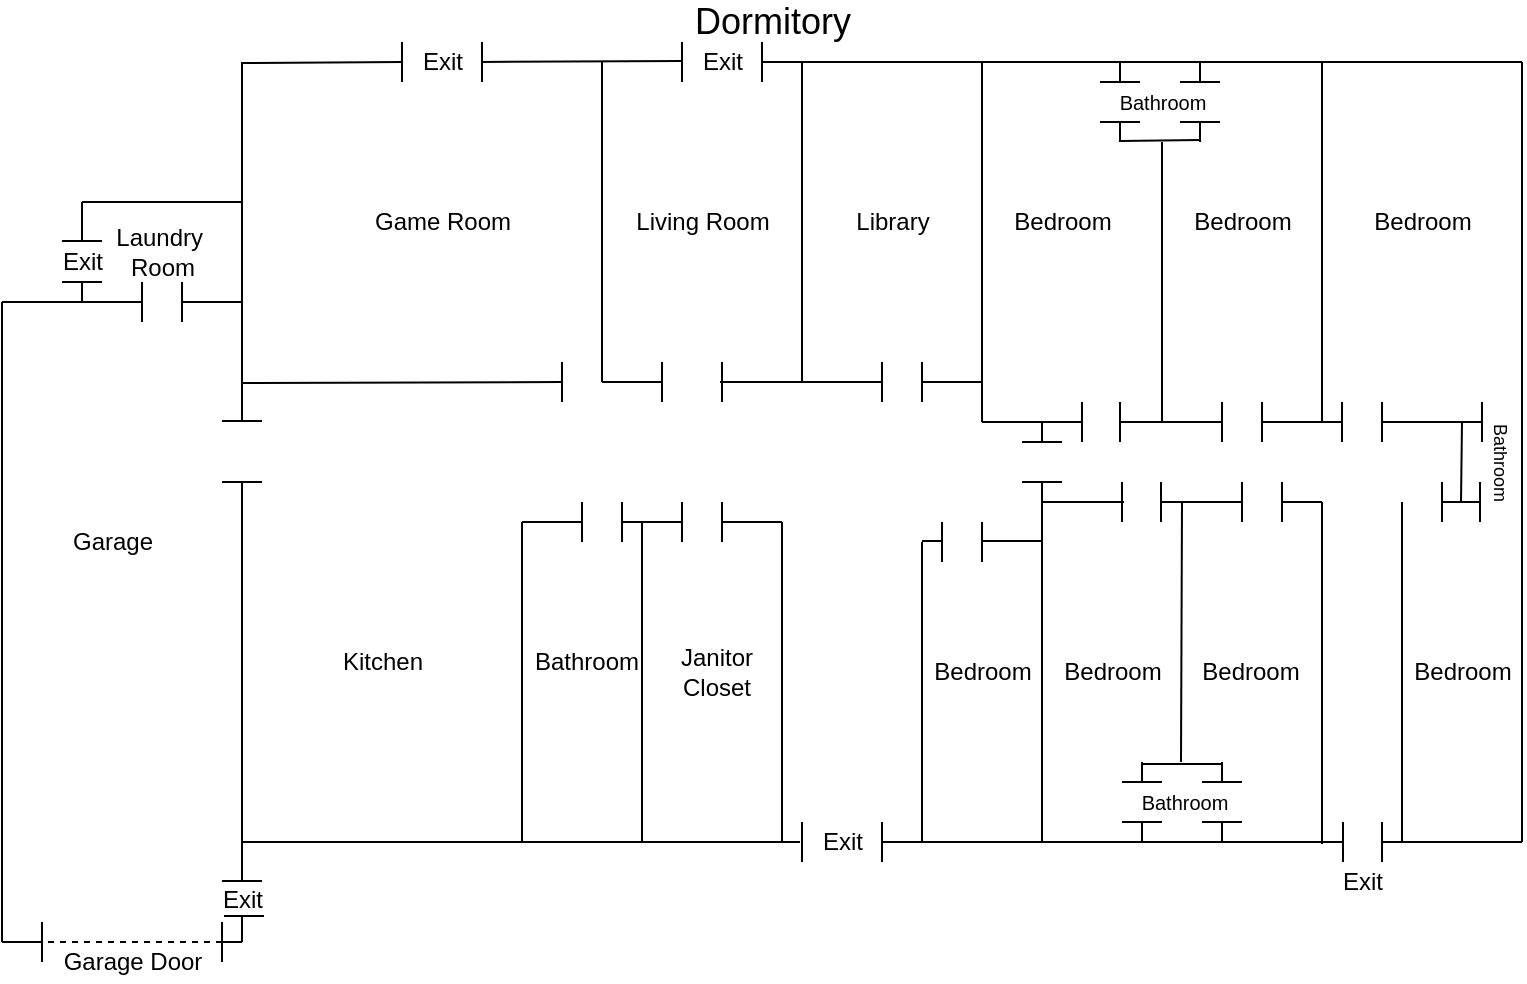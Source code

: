 <mxfile version="13.7.7" type="device"><diagram id="56RaiD-7mekOTDx0zwvP" name="Page-1"><mxGraphModel dx="774" dy="486" grid="1" gridSize="10" guides="1" tooltips="1" connect="1" arrows="1" fold="1" page="1" pageScale="1" pageWidth="850" pageHeight="1100" math="0" shadow="0"><root><mxCell id="0"/><mxCell id="1" parent="0"/><mxCell id="UOR5gX8WoMu6iLSjcMPw-1" value="" style="endArrow=none;html=1;" edge="1" parent="1"><mxGeometry width="50" height="50" relative="1" as="geometry"><mxPoint x="420" y="40" as="sourcePoint"/><mxPoint x="800" y="40" as="targetPoint"/></mxGeometry></mxCell><mxCell id="UOR5gX8WoMu6iLSjcMPw-6" value="" style="endArrow=none;html=1;" edge="1" parent="1"><mxGeometry width="50" height="50" relative="1" as="geometry"><mxPoint x="40" y="480" as="sourcePoint"/><mxPoint x="60" y="480" as="targetPoint"/></mxGeometry></mxCell><mxCell id="UOR5gX8WoMu6iLSjcMPw-12" value="" style="endArrow=none;html=1;" edge="1" parent="1"><mxGeometry width="50" height="50" relative="1" as="geometry"><mxPoint x="40" y="160" as="sourcePoint"/><mxPoint x="40" y="480" as="targetPoint"/></mxGeometry></mxCell><mxCell id="UOR5gX8WoMu6iLSjcMPw-28" value="Exit" style="text;html=1;align=center;verticalAlign=middle;resizable=0;points=[];autosize=1;" vertex="1" parent="1"><mxGeometry x="700" y="440" width="40" height="20" as="geometry"/></mxCell><mxCell id="UOR5gX8WoMu6iLSjcMPw-30" value="&lt;font style=&quot;font-size: 18px&quot;&gt;Dormitory&lt;/font&gt;" style="text;html=1;align=center;verticalAlign=middle;resizable=0;points=[];autosize=1;" vertex="1" parent="1"><mxGeometry x="380" y="10" width="90" height="20" as="geometry"/></mxCell><mxCell id="UOR5gX8WoMu6iLSjcMPw-54" value="" style="endArrow=none;html=1;" edge="1" parent="1"><mxGeometry width="50" height="50" relative="1" as="geometry"><mxPoint x="60" y="490" as="sourcePoint"/><mxPoint x="60" y="470" as="targetPoint"/></mxGeometry></mxCell><mxCell id="UOR5gX8WoMu6iLSjcMPw-56" value="" style="endArrow=none;html=1;" edge="1" parent="1"><mxGeometry width="50" height="50" relative="1" as="geometry"><mxPoint x="150" y="490" as="sourcePoint"/><mxPoint x="150" y="470" as="targetPoint"/></mxGeometry></mxCell><mxCell id="UOR5gX8WoMu6iLSjcMPw-62" value="" style="endArrow=none;html=1;" edge="1" parent="1"><mxGeometry width="50" height="50" relative="1" as="geometry"><mxPoint x="800" y="430" as="sourcePoint"/><mxPoint x="800" y="40" as="targetPoint"/></mxGeometry></mxCell><mxCell id="UOR5gX8WoMu6iLSjcMPw-87" value="" style="endArrow=none;html=1;" edge="1" parent="1"><mxGeometry width="50" height="50" relative="1" as="geometry"><mxPoint x="620" y="220" as="sourcePoint"/><mxPoint x="620" y="80" as="targetPoint"/></mxGeometry></mxCell><mxCell id="UOR5gX8WoMu6iLSjcMPw-88" value="" style="endArrow=none;html=1;" edge="1" parent="1"><mxGeometry width="50" height="50" relative="1" as="geometry"><mxPoint x="779" y="260" as="sourcePoint"/><mxPoint x="760" y="260" as="targetPoint"/></mxGeometry></mxCell><mxCell id="UOR5gX8WoMu6iLSjcMPw-90" value="" style="endArrow=none;html=1;" edge="1" parent="1"><mxGeometry width="50" height="50" relative="1" as="geometry"><mxPoint x="730" y="430" as="sourcePoint"/><mxPoint x="800" y="430" as="targetPoint"/></mxGeometry></mxCell><mxCell id="UOR5gX8WoMu6iLSjcMPw-91" value="" style="endArrow=none;html=1;" edge="1" parent="1"><mxGeometry width="50" height="50" relative="1" as="geometry"><mxPoint x="730" y="440" as="sourcePoint"/><mxPoint x="730" y="420" as="targetPoint"/></mxGeometry></mxCell><mxCell id="UOR5gX8WoMu6iLSjcMPw-92" value="" style="endArrow=none;html=1;" edge="1" parent="1"><mxGeometry width="50" height="50" relative="1" as="geometry"><mxPoint x="710.5" y="440" as="sourcePoint"/><mxPoint x="710.5" y="420" as="targetPoint"/></mxGeometry></mxCell><mxCell id="UOR5gX8WoMu6iLSjcMPw-93" value="" style="endArrow=none;html=1;" edge="1" parent="1"><mxGeometry width="50" height="50" relative="1" as="geometry"><mxPoint x="730" y="220" as="sourcePoint"/><mxPoint x="780" y="220" as="targetPoint"/></mxGeometry></mxCell><mxCell id="UOR5gX8WoMu6iLSjcMPw-105" value="Bedroom" style="text;html=1;align=center;verticalAlign=middle;resizable=0;points=[];autosize=1;" vertex="1" parent="1"><mxGeometry x="720" y="110" width="60" height="20" as="geometry"/></mxCell><mxCell id="UOR5gX8WoMu6iLSjcMPw-119" value="" style="endArrow=none;html=1;" edge="1" parent="1"><mxGeometry width="50" height="50" relative="1" as="geometry"><mxPoint x="110" y="170" as="sourcePoint"/><mxPoint x="110" y="150" as="targetPoint"/></mxGeometry></mxCell><mxCell id="UOR5gX8WoMu6iLSjcMPw-120" value="" style="endArrow=none;html=1;" edge="1" parent="1"><mxGeometry width="50" height="50" relative="1" as="geometry"><mxPoint x="80" y="130" as="sourcePoint"/><mxPoint x="80" y="110" as="targetPoint"/></mxGeometry></mxCell><mxCell id="UOR5gX8WoMu6iLSjcMPw-121" value="" style="endArrow=none;html=1;" edge="1" parent="1"><mxGeometry width="50" height="50" relative="1" as="geometry"><mxPoint x="160" y="160" as="sourcePoint"/><mxPoint x="130" y="160" as="targetPoint"/></mxGeometry></mxCell><mxCell id="UOR5gX8WoMu6iLSjcMPw-122" value="" style="endArrow=none;html=1;" edge="1" parent="1"><mxGeometry width="50" height="50" relative="1" as="geometry"><mxPoint x="110" y="160" as="sourcePoint"/><mxPoint x="40" y="160" as="targetPoint"/></mxGeometry></mxCell><mxCell id="UOR5gX8WoMu6iLSjcMPw-123" value="" style="endArrow=none;html=1;" edge="1" parent="1"><mxGeometry width="50" height="50" relative="1" as="geometry"><mxPoint x="160" y="220" as="sourcePoint"/><mxPoint x="160" y="40" as="targetPoint"/></mxGeometry></mxCell><mxCell id="UOR5gX8WoMu6iLSjcMPw-150" value="" style="endArrow=none;html=1;" edge="1" parent="1"><mxGeometry width="50" height="50" relative="1" as="geometry"><mxPoint x="740" y="430" as="sourcePoint"/><mxPoint x="740" y="260" as="targetPoint"/></mxGeometry></mxCell><mxCell id="UOR5gX8WoMu6iLSjcMPw-151" value="" style="endArrow=none;html=1;" edge="1" parent="1"><mxGeometry width="50" height="50" relative="1" as="geometry"><mxPoint x="700" y="431" as="sourcePoint"/><mxPoint x="700" y="260" as="targetPoint"/></mxGeometry></mxCell><mxCell id="UOR5gX8WoMu6iLSjcMPw-152" value="" style="endArrow=none;html=1;" edge="1" parent="1"><mxGeometry width="50" height="50" relative="1" as="geometry"><mxPoint x="480" y="430" as="sourcePoint"/><mxPoint x="710" y="430" as="targetPoint"/></mxGeometry></mxCell><mxCell id="UOR5gX8WoMu6iLSjcMPw-155" value="" style="endArrow=none;html=1;" edge="1" parent="1"><mxGeometry width="50" height="50" relative="1" as="geometry"><mxPoint x="779" y="270" as="sourcePoint"/><mxPoint x="779" y="250" as="targetPoint"/></mxGeometry></mxCell><mxCell id="UOR5gX8WoMu6iLSjcMPw-156" value="" style="endArrow=none;html=1;" edge="1" parent="1"><mxGeometry width="50" height="50" relative="1" as="geometry"><mxPoint x="780" y="230" as="sourcePoint"/><mxPoint x="780" y="210" as="targetPoint"/></mxGeometry></mxCell><mxCell id="UOR5gX8WoMu6iLSjcMPw-158" value="" style="endArrow=none;html=1;" edge="1" parent="1"><mxGeometry width="50" height="50" relative="1" as="geometry"><mxPoint x="730" y="230" as="sourcePoint"/><mxPoint x="730" y="210" as="targetPoint"/></mxGeometry></mxCell><mxCell id="UOR5gX8WoMu6iLSjcMPw-159" value="" style="endArrow=none;html=1;" edge="1" parent="1"><mxGeometry width="50" height="50" relative="1" as="geometry"><mxPoint x="670" y="230" as="sourcePoint"/><mxPoint x="670" y="210" as="targetPoint"/></mxGeometry></mxCell><mxCell id="UOR5gX8WoMu6iLSjcMPw-160" value="" style="endArrow=none;html=1;" edge="1" parent="1"><mxGeometry width="50" height="50" relative="1" as="geometry"><mxPoint x="710" y="220" as="sourcePoint"/><mxPoint x="670" y="220" as="targetPoint"/></mxGeometry></mxCell><mxCell id="UOR5gX8WoMu6iLSjcMPw-161" value="" style="endArrow=none;html=1;" edge="1" parent="1"><mxGeometry width="50" height="50" relative="1" as="geometry"><mxPoint x="700" y="220" as="sourcePoint"/><mxPoint x="700" y="40" as="targetPoint"/></mxGeometry></mxCell><mxCell id="UOR5gX8WoMu6iLSjcMPw-163" value="" style="endArrow=none;html=1;" edge="1" parent="1"><mxGeometry width="50" height="50" relative="1" as="geometry"><mxPoint x="650" y="230" as="sourcePoint"/><mxPoint x="650" y="210" as="targetPoint"/></mxGeometry></mxCell><mxCell id="UOR5gX8WoMu6iLSjcMPw-164" value="" style="endArrow=none;html=1;" edge="1" parent="1"><mxGeometry width="50" height="50" relative="1" as="geometry"><mxPoint x="599" y="230" as="sourcePoint"/><mxPoint x="599" y="210" as="targetPoint"/></mxGeometry></mxCell><mxCell id="UOR5gX8WoMu6iLSjcMPw-166" value="" style="endArrow=none;html=1;" edge="1" parent="1"><mxGeometry width="50" height="50" relative="1" as="geometry"><mxPoint x="680" y="260" as="sourcePoint"/><mxPoint x="700" y="260" as="targetPoint"/></mxGeometry></mxCell><mxCell id="UOR5gX8WoMu6iLSjcMPw-168" value="" style="endArrow=none;html=1;" edge="1" parent="1"><mxGeometry width="50" height="50" relative="1" as="geometry"><mxPoint x="599" y="79.5" as="sourcePoint"/><mxPoint x="639" y="79" as="targetPoint"/></mxGeometry></mxCell><mxCell id="UOR5gX8WoMu6iLSjcMPw-169" value="" style="endArrow=none;html=1;" edge="1" parent="1"><mxGeometry width="50" height="50" relative="1" as="geometry"><mxPoint x="649" y="70" as="sourcePoint"/><mxPoint x="629" y="70" as="targetPoint"/></mxGeometry></mxCell><mxCell id="UOR5gX8WoMu6iLSjcMPw-170" value="" style="endArrow=none;html=1;" edge="1" parent="1"><mxGeometry width="50" height="50" relative="1" as="geometry"><mxPoint x="639" y="80" as="sourcePoint"/><mxPoint x="639" y="70" as="targetPoint"/></mxGeometry></mxCell><mxCell id="UOR5gX8WoMu6iLSjcMPw-171" value="" style="endArrow=none;html=1;" edge="1" parent="1"><mxGeometry width="50" height="50" relative="1" as="geometry"><mxPoint x="639" y="50" as="sourcePoint"/><mxPoint x="639" y="40" as="targetPoint"/></mxGeometry></mxCell><mxCell id="UOR5gX8WoMu6iLSjcMPw-172" value="" style="endArrow=none;html=1;" edge="1" parent="1"><mxGeometry width="50" height="50" relative="1" as="geometry"><mxPoint x="649" y="50" as="sourcePoint"/><mxPoint x="629" y="50" as="targetPoint"/></mxGeometry></mxCell><mxCell id="UOR5gX8WoMu6iLSjcMPw-173" value="" style="endArrow=none;html=1;" edge="1" parent="1"><mxGeometry width="50" height="50" relative="1" as="geometry"><mxPoint x="609" y="70" as="sourcePoint"/><mxPoint x="589" y="70" as="targetPoint"/></mxGeometry></mxCell><mxCell id="UOR5gX8WoMu6iLSjcMPw-174" value="" style="endArrow=none;html=1;" edge="1" parent="1"><mxGeometry width="50" height="50" relative="1" as="geometry"><mxPoint x="609" y="50" as="sourcePoint"/><mxPoint x="589" y="50" as="targetPoint"/></mxGeometry></mxCell><mxCell id="UOR5gX8WoMu6iLSjcMPw-175" value="" style="endArrow=none;html=1;" edge="1" parent="1"><mxGeometry width="50" height="50" relative="1" as="geometry"><mxPoint x="599" y="50" as="sourcePoint"/><mxPoint x="599" y="40" as="targetPoint"/></mxGeometry></mxCell><mxCell id="UOR5gX8WoMu6iLSjcMPw-176" value="" style="endArrow=none;html=1;" edge="1" parent="1"><mxGeometry width="50" height="50" relative="1" as="geometry"><mxPoint x="599" y="80" as="sourcePoint"/><mxPoint x="599" y="70" as="targetPoint"/></mxGeometry></mxCell><mxCell id="UOR5gX8WoMu6iLSjcMPw-177" value="Bedroom" style="text;html=1;align=center;verticalAlign=middle;resizable=0;points=[];autosize=1;" vertex="1" parent="1"><mxGeometry x="630" y="110" width="60" height="20" as="geometry"/></mxCell><mxCell id="UOR5gX8WoMu6iLSjcMPw-178" value="" style="endArrow=none;html=1;" edge="1" parent="1"><mxGeometry width="50" height="50" relative="1" as="geometry"><mxPoint x="530" y="220" as="sourcePoint"/><mxPoint x="530" y="40" as="targetPoint"/></mxGeometry></mxCell><mxCell id="UOR5gX8WoMu6iLSjcMPw-179" value="" style="endArrow=none;html=1;" edge="1" parent="1"><mxGeometry width="50" height="50" relative="1" as="geometry"><mxPoint x="560" y="430" as="sourcePoint"/><mxPoint x="560" y="250" as="targetPoint"/></mxGeometry></mxCell><mxCell id="UOR5gX8WoMu6iLSjcMPw-190" value="" style="group" vertex="1" connectable="0" parent="1"><mxGeometry x="600" y="390" width="60" height="40" as="geometry"/></mxCell><mxCell id="UOR5gX8WoMu6iLSjcMPw-189" value="" style="group;rotation=-180;" vertex="1" connectable="0" parent="UOR5gX8WoMu6iLSjcMPw-190"><mxGeometry width="60" height="40" as="geometry"/></mxCell><mxCell id="UOR5gX8WoMu6iLSjcMPw-180" value="" style="endArrow=none;html=1;" edge="1" parent="UOR5gX8WoMu6iLSjcMPw-189"><mxGeometry width="50" height="50" relative="1" as="geometry"><mxPoint x="50" y="1" as="sourcePoint"/><mxPoint x="10" y="1" as="targetPoint"/></mxGeometry></mxCell><mxCell id="UOR5gX8WoMu6iLSjcMPw-181" value="" style="endArrow=none;html=1;" edge="1" parent="UOR5gX8WoMu6iLSjcMPw-189"><mxGeometry width="50" height="50" relative="1" as="geometry"><mxPoint y="10" as="sourcePoint"/><mxPoint x="20" y="10" as="targetPoint"/></mxGeometry></mxCell><mxCell id="UOR5gX8WoMu6iLSjcMPw-182" value="" style="endArrow=none;html=1;" edge="1" parent="UOR5gX8WoMu6iLSjcMPw-189"><mxGeometry width="50" height="50" relative="1" as="geometry"><mxPoint x="10" as="sourcePoint"/><mxPoint x="10" y="10" as="targetPoint"/></mxGeometry></mxCell><mxCell id="UOR5gX8WoMu6iLSjcMPw-183" value="" style="endArrow=none;html=1;" edge="1" parent="UOR5gX8WoMu6iLSjcMPw-189"><mxGeometry width="50" height="50" relative="1" as="geometry"><mxPoint x="10" y="30" as="sourcePoint"/><mxPoint x="10" y="40" as="targetPoint"/></mxGeometry></mxCell><mxCell id="UOR5gX8WoMu6iLSjcMPw-184" value="" style="endArrow=none;html=1;" edge="1" parent="UOR5gX8WoMu6iLSjcMPw-189"><mxGeometry width="50" height="50" relative="1" as="geometry"><mxPoint y="30" as="sourcePoint"/><mxPoint x="20" y="30" as="targetPoint"/></mxGeometry></mxCell><mxCell id="UOR5gX8WoMu6iLSjcMPw-185" value="" style="endArrow=none;html=1;" edge="1" parent="UOR5gX8WoMu6iLSjcMPw-189"><mxGeometry width="50" height="50" relative="1" as="geometry"><mxPoint x="40" y="10" as="sourcePoint"/><mxPoint x="60" y="10" as="targetPoint"/></mxGeometry></mxCell><mxCell id="UOR5gX8WoMu6iLSjcMPw-186" value="" style="endArrow=none;html=1;" edge="1" parent="UOR5gX8WoMu6iLSjcMPw-189"><mxGeometry width="50" height="50" relative="1" as="geometry"><mxPoint x="40" y="30" as="sourcePoint"/><mxPoint x="60" y="30" as="targetPoint"/></mxGeometry></mxCell><mxCell id="UOR5gX8WoMu6iLSjcMPw-187" value="" style="endArrow=none;html=1;" edge="1" parent="UOR5gX8WoMu6iLSjcMPw-189"><mxGeometry width="50" height="50" relative="1" as="geometry"><mxPoint x="50" y="30" as="sourcePoint"/><mxPoint x="50" y="40" as="targetPoint"/></mxGeometry></mxCell><mxCell id="UOR5gX8WoMu6iLSjcMPw-188" value="" style="endArrow=none;html=1;" edge="1" parent="UOR5gX8WoMu6iLSjcMPw-189"><mxGeometry width="50" height="50" relative="1" as="geometry"><mxPoint x="50" as="sourcePoint"/><mxPoint x="50" y="10" as="targetPoint"/></mxGeometry></mxCell><mxCell id="UOR5gX8WoMu6iLSjcMPw-127" value="&lt;font style=&quot;font-size: 10px&quot;&gt;Bathroom&lt;/font&gt;" style="text;html=1;align=center;verticalAlign=middle;resizable=0;points=[];autosize=1;" vertex="1" parent="UOR5gX8WoMu6iLSjcMPw-189"><mxGeometry x="1" y="10" width="60" height="20" as="geometry"/></mxCell><mxCell id="UOR5gX8WoMu6iLSjcMPw-191" value="" style="endArrow=none;html=1;" edge="1" parent="1"><mxGeometry width="50" height="50" relative="1" as="geometry"><mxPoint x="629.5" y="390" as="sourcePoint"/><mxPoint x="630" y="260" as="targetPoint"/></mxGeometry></mxCell><mxCell id="UOR5gX8WoMu6iLSjcMPw-192" value="Bedroom" style="text;html=1;align=center;verticalAlign=middle;resizable=0;points=[];autosize=1;" vertex="1" parent="1"><mxGeometry x="540" y="110" width="60" height="20" as="geometry"/></mxCell><mxCell id="UOR5gX8WoMu6iLSjcMPw-193" value="" style="endArrow=none;html=1;" edge="1" parent="1"><mxGeometry width="50" height="50" relative="1" as="geometry"><mxPoint x="530" y="220" as="sourcePoint"/><mxPoint x="580" y="220" as="targetPoint"/></mxGeometry></mxCell><mxCell id="UOR5gX8WoMu6iLSjcMPw-194" value="" style="endArrow=none;html=1;" edge="1" parent="1"><mxGeometry width="50" height="50" relative="1" as="geometry"><mxPoint x="560" y="230" as="sourcePoint"/><mxPoint x="560" y="220" as="targetPoint"/></mxGeometry></mxCell><mxCell id="UOR5gX8WoMu6iLSjcMPw-195" value="" style="endArrow=none;html=1;" edge="1" parent="1"><mxGeometry width="50" height="50" relative="1" as="geometry"><mxPoint x="580" y="230" as="sourcePoint"/><mxPoint x="580" y="210" as="targetPoint"/></mxGeometry></mxCell><mxCell id="UOR5gX8WoMu6iLSjcMPw-196" value="&lt;font style=&quot;font-size: 10px&quot;&gt;Bathroom&lt;/font&gt;" style="text;html=1;align=center;verticalAlign=middle;resizable=0;points=[];autosize=1;" vertex="1" parent="1"><mxGeometry x="590" y="50" width="60" height="20" as="geometry"/></mxCell><mxCell id="UOR5gX8WoMu6iLSjcMPw-197" value="&lt;font style=&quot;font-size: 9px&quot;&gt;Bathroom&lt;/font&gt;" style="text;html=1;align=center;verticalAlign=middle;resizable=0;points=[];autosize=1;rotation=90;" vertex="1" parent="1"><mxGeometry x="765" y="230" width="50" height="20" as="geometry"/></mxCell><mxCell id="UOR5gX8WoMu6iLSjcMPw-198" value="" style="endArrow=none;html=1;" edge="1" parent="1"><mxGeometry width="50" height="50" relative="1" as="geometry"><mxPoint x="150" y="480" as="sourcePoint"/><mxPoint x="160" y="480" as="targetPoint"/></mxGeometry></mxCell><mxCell id="UOR5gX8WoMu6iLSjcMPw-199" value="" style="endArrow=none;html=1;" edge="1" parent="1"><mxGeometry width="50" height="50" relative="1" as="geometry"><mxPoint x="160" y="480" as="sourcePoint"/><mxPoint x="160" y="467" as="targetPoint"/></mxGeometry></mxCell><mxCell id="UOR5gX8WoMu6iLSjcMPw-200" value="" style="endArrow=none;html=1;" edge="1" parent="1"><mxGeometry width="50" height="50" relative="1" as="geometry"><mxPoint x="171" y="467" as="sourcePoint"/><mxPoint x="151" y="467" as="targetPoint"/></mxGeometry></mxCell><mxCell id="UOR5gX8WoMu6iLSjcMPw-201" value="" style="endArrow=none;html=1;" edge="1" parent="1"><mxGeometry width="50" height="50" relative="1" as="geometry"><mxPoint x="170" y="449.5" as="sourcePoint"/><mxPoint x="150" y="449.5" as="targetPoint"/></mxGeometry></mxCell><mxCell id="UOR5gX8WoMu6iLSjcMPw-202" value="" style="endArrow=none;html=1;" edge="1" parent="1"><mxGeometry width="50" height="50" relative="1" as="geometry"><mxPoint x="160" y="449" as="sourcePoint"/><mxPoint x="160" y="250" as="targetPoint"/></mxGeometry></mxCell><mxCell id="UOR5gX8WoMu6iLSjcMPw-203" value="" style="endArrow=none;html=1;entryX=-0.025;entryY=0.5;entryDx=0;entryDy=0;entryPerimeter=0;" edge="1" parent="1" target="UOR5gX8WoMu6iLSjcMPw-206"><mxGeometry width="50" height="50" relative="1" as="geometry"><mxPoint x="160" y="430" as="sourcePoint"/><mxPoint x="400" y="430" as="targetPoint"/></mxGeometry></mxCell><mxCell id="UOR5gX8WoMu6iLSjcMPw-204" value="" style="endArrow=none;html=1;" edge="1" parent="1"><mxGeometry width="50" height="50" relative="1" as="geometry"><mxPoint x="440" y="440" as="sourcePoint"/><mxPoint x="440" y="420" as="targetPoint"/></mxGeometry></mxCell><mxCell id="UOR5gX8WoMu6iLSjcMPw-205" value="" style="endArrow=none;html=1;" edge="1" parent="1"><mxGeometry width="50" height="50" relative="1" as="geometry"><mxPoint x="480" y="440" as="sourcePoint"/><mxPoint x="480" y="420" as="targetPoint"/></mxGeometry></mxCell><mxCell id="UOR5gX8WoMu6iLSjcMPw-206" value="Exit" style="text;html=1;align=center;verticalAlign=middle;resizable=0;points=[];autosize=1;" vertex="1" parent="1"><mxGeometry x="440" y="420" width="40" height="20" as="geometry"/></mxCell><mxCell id="UOR5gX8WoMu6iLSjcMPw-207" value="" style="endArrow=none;html=1;" edge="1" parent="1"><mxGeometry width="50" height="50" relative="1" as="geometry"><mxPoint x="170" y="250" as="sourcePoint"/><mxPoint x="150" y="250" as="targetPoint"/></mxGeometry></mxCell><mxCell id="UOR5gX8WoMu6iLSjcMPw-208" value="" style="endArrow=none;html=1;" edge="1" parent="1"><mxGeometry width="50" height="50" relative="1" as="geometry"><mxPoint x="170" y="219.5" as="sourcePoint"/><mxPoint x="150" y="219.5" as="targetPoint"/></mxGeometry></mxCell><mxCell id="UOR5gX8WoMu6iLSjcMPw-209" value="" style="endArrow=none;html=1;" edge="1" parent="1"><mxGeometry width="50" height="50" relative="1" as="geometry"><mxPoint x="130" y="170" as="sourcePoint"/><mxPoint x="130" y="150" as="targetPoint"/></mxGeometry></mxCell><mxCell id="UOR5gX8WoMu6iLSjcMPw-210" value="" style="endArrow=none;html=1;" edge="1" parent="1"><mxGeometry width="50" height="50" relative="1" as="geometry"><mxPoint x="90" y="129.5" as="sourcePoint"/><mxPoint x="70" y="129.5" as="targetPoint"/></mxGeometry></mxCell><mxCell id="UOR5gX8WoMu6iLSjcMPw-211" value="" style="endArrow=none;html=1;" edge="1" parent="1"><mxGeometry width="50" height="50" relative="1" as="geometry"><mxPoint x="90" y="150" as="sourcePoint"/><mxPoint x="70" y="150" as="targetPoint"/></mxGeometry></mxCell><mxCell id="UOR5gX8WoMu6iLSjcMPw-212" value="" style="endArrow=none;html=1;" edge="1" parent="1"><mxGeometry width="50" height="50" relative="1" as="geometry"><mxPoint x="80" y="160" as="sourcePoint"/><mxPoint x="80" y="150" as="targetPoint"/></mxGeometry></mxCell><mxCell id="UOR5gX8WoMu6iLSjcMPw-213" value="Exit" style="text;html=1;align=center;verticalAlign=middle;resizable=0;points=[];autosize=1;" vertex="1" parent="1"><mxGeometry x="60" y="130" width="40" height="20" as="geometry"/></mxCell><mxCell id="UOR5gX8WoMu6iLSjcMPw-214" value="" style="endArrow=none;dashed=1;html=1;" edge="1" parent="1"><mxGeometry width="50" height="50" relative="1" as="geometry"><mxPoint x="150" y="480" as="sourcePoint"/><mxPoint x="60" y="480" as="targetPoint"/></mxGeometry></mxCell><mxCell id="UOR5gX8WoMu6iLSjcMPw-215" value="Garage Door" style="text;html=1;align=center;verticalAlign=middle;resizable=0;points=[];autosize=1;" vertex="1" parent="1"><mxGeometry x="65" y="480" width="80" height="20" as="geometry"/></mxCell><mxCell id="UOR5gX8WoMu6iLSjcMPw-216" value="Garage" style="text;html=1;align=center;verticalAlign=middle;resizable=0;points=[];autosize=1;" vertex="1" parent="1"><mxGeometry x="65" y="270" width="60" height="20" as="geometry"/></mxCell><mxCell id="UOR5gX8WoMu6iLSjcMPw-217" value="" style="endArrow=none;html=1;" edge="1" parent="1"><mxGeometry width="50" height="50" relative="1" as="geometry"><mxPoint x="160" y="200.5" as="sourcePoint"/><mxPoint x="320" y="200" as="targetPoint"/></mxGeometry></mxCell><mxCell id="UOR5gX8WoMu6iLSjcMPw-218" value="" style="endArrow=none;html=1;" edge="1" parent="1"><mxGeometry width="50" height="50" relative="1" as="geometry"><mxPoint x="160" y="110" as="sourcePoint"/><mxPoint x="80" y="110" as="targetPoint"/></mxGeometry></mxCell><mxCell id="UOR5gX8WoMu6iLSjcMPw-219" value="" style="endArrow=none;html=1;" edge="1" parent="1"><mxGeometry width="50" height="50" relative="1" as="geometry"><mxPoint x="340" y="200" as="sourcePoint"/><mxPoint x="340" y="40" as="targetPoint"/></mxGeometry></mxCell><mxCell id="UOR5gX8WoMu6iLSjcMPw-220" value="" style="endArrow=none;html=1;" edge="1" parent="1"><mxGeometry width="50" height="50" relative="1" as="geometry"><mxPoint x="280" y="50" as="sourcePoint"/><mxPoint x="280" y="30" as="targetPoint"/></mxGeometry></mxCell><mxCell id="UOR5gX8WoMu6iLSjcMPw-221" value="" style="endArrow=none;html=1;" edge="1" parent="1"><mxGeometry width="50" height="50" relative="1" as="geometry"><mxPoint x="240" y="50" as="sourcePoint"/><mxPoint x="240" y="30" as="targetPoint"/></mxGeometry></mxCell><mxCell id="UOR5gX8WoMu6iLSjcMPw-222" value="" style="endArrow=none;html=1;" edge="1" parent="1"><mxGeometry width="50" height="50" relative="1" as="geometry"><mxPoint x="160" y="40.5" as="sourcePoint"/><mxPoint x="240" y="40" as="targetPoint"/></mxGeometry></mxCell><mxCell id="UOR5gX8WoMu6iLSjcMPw-223" value="Exit" style="text;html=1;align=center;verticalAlign=middle;resizable=0;points=[];autosize=1;" vertex="1" parent="1"><mxGeometry x="240" y="30" width="40" height="20" as="geometry"/></mxCell><mxCell id="UOR5gX8WoMu6iLSjcMPw-224" value="" style="endArrow=none;html=1;" edge="1" parent="1"><mxGeometry width="50" height="50" relative="1" as="geometry"><mxPoint x="320" y="210" as="sourcePoint"/><mxPoint x="320" y="190" as="targetPoint"/></mxGeometry></mxCell><mxCell id="UOR5gX8WoMu6iLSjcMPw-226" value="" style="endArrow=none;html=1;" edge="1" parent="1"><mxGeometry width="50" height="50" relative="1" as="geometry"><mxPoint x="340" y="200" as="sourcePoint"/><mxPoint x="370" y="200" as="targetPoint"/></mxGeometry></mxCell><mxCell id="UOR5gX8WoMu6iLSjcMPw-227" value="" style="endArrow=none;html=1;" edge="1" parent="1"><mxGeometry width="50" height="50" relative="1" as="geometry"><mxPoint x="300" y="430" as="sourcePoint"/><mxPoint x="300" y="270" as="targetPoint"/></mxGeometry></mxCell><mxCell id="UOR5gX8WoMu6iLSjcMPw-228" value="" style="endArrow=none;html=1;" edge="1" parent="1"><mxGeometry width="50" height="50" relative="1" as="geometry"><mxPoint x="330" y="270" as="sourcePoint"/><mxPoint x="300" y="270" as="targetPoint"/></mxGeometry></mxCell><mxCell id="UOR5gX8WoMu6iLSjcMPw-229" value="Kitchen" style="text;html=1;align=center;verticalAlign=middle;resizable=0;points=[];autosize=1;" vertex="1" parent="1"><mxGeometry x="200" y="330" width="60" height="20" as="geometry"/></mxCell><mxCell id="UOR5gX8WoMu6iLSjcMPw-230" value="" style="endArrow=none;html=1;" edge="1" parent="1"><mxGeometry width="50" height="50" relative="1" as="geometry"><mxPoint x="440" y="200" as="sourcePoint"/><mxPoint x="440" y="40" as="targetPoint"/></mxGeometry></mxCell><mxCell id="UOR5gX8WoMu6iLSjcMPw-232" value="" style="endArrow=none;html=1;" edge="1" parent="1"><mxGeometry width="50" height="50" relative="1" as="geometry"><mxPoint x="710" y="230" as="sourcePoint"/><mxPoint x="710" y="210" as="targetPoint"/></mxGeometry></mxCell><mxCell id="UOR5gX8WoMu6iLSjcMPw-233" value="Game Room" style="text;html=1;align=center;verticalAlign=middle;resizable=0;points=[];autosize=1;" vertex="1" parent="1"><mxGeometry x="220" y="110" width="80" height="20" as="geometry"/></mxCell><mxCell id="UOR5gX8WoMu6iLSjcMPw-234" value="Living Room" style="text;html=1;align=center;verticalAlign=middle;resizable=0;points=[];autosize=1;" vertex="1" parent="1"><mxGeometry x="350" y="110" width="80" height="20" as="geometry"/></mxCell><mxCell id="UOR5gX8WoMu6iLSjcMPw-235" value="" style="endArrow=none;html=1;" edge="1" parent="1"><mxGeometry width="50" height="50" relative="1" as="geometry"><mxPoint x="370" y="210" as="sourcePoint"/><mxPoint x="370" y="190" as="targetPoint"/></mxGeometry></mxCell><mxCell id="UOR5gX8WoMu6iLSjcMPw-236" value="" style="endArrow=none;html=1;" edge="1" parent="1"><mxGeometry width="50" height="50" relative="1" as="geometry"><mxPoint x="400" y="210" as="sourcePoint"/><mxPoint x="400" y="190" as="targetPoint"/></mxGeometry></mxCell><mxCell id="UOR5gX8WoMu6iLSjcMPw-237" value="" style="endArrow=none;html=1;" edge="1" parent="1"><mxGeometry width="50" height="50" relative="1" as="geometry"><mxPoint x="480" y="200" as="sourcePoint"/><mxPoint x="399" y="200" as="targetPoint"/></mxGeometry></mxCell><mxCell id="UOR5gX8WoMu6iLSjcMPw-238" value="" style="endArrow=none;html=1;" edge="1" parent="1"><mxGeometry width="50" height="50" relative="1" as="geometry"><mxPoint x="480" y="210" as="sourcePoint"/><mxPoint x="480" y="190" as="targetPoint"/></mxGeometry></mxCell><mxCell id="UOR5gX8WoMu6iLSjcMPw-239" value="" style="endArrow=none;html=1;" edge="1" parent="1"><mxGeometry width="50" height="50" relative="1" as="geometry"><mxPoint x="500" y="210" as="sourcePoint"/><mxPoint x="500" y="190" as="targetPoint"/></mxGeometry></mxCell><mxCell id="UOR5gX8WoMu6iLSjcMPw-240" value="Library" style="text;html=1;align=center;verticalAlign=middle;resizable=0;points=[];autosize=1;" vertex="1" parent="1"><mxGeometry x="460" y="110" width="50" height="20" as="geometry"/></mxCell><mxCell id="UOR5gX8WoMu6iLSjcMPw-241" value="" style="endArrow=none;html=1;" edge="1" parent="1"><mxGeometry width="50" height="50" relative="1" as="geometry"><mxPoint x="360" y="430" as="sourcePoint"/><mxPoint x="360" y="270" as="targetPoint"/></mxGeometry></mxCell><mxCell id="UOR5gX8WoMu6iLSjcMPw-242" value="" style="endArrow=none;html=1;" edge="1" parent="1"><mxGeometry width="50" height="50" relative="1" as="geometry"><mxPoint x="330" y="280" as="sourcePoint"/><mxPoint x="330" y="260" as="targetPoint"/></mxGeometry></mxCell><mxCell id="UOR5gX8WoMu6iLSjcMPw-243" value="" style="endArrow=none;html=1;" edge="1" parent="1"><mxGeometry width="50" height="50" relative="1" as="geometry"><mxPoint x="350" y="280" as="sourcePoint"/><mxPoint x="350" y="260" as="targetPoint"/></mxGeometry></mxCell><mxCell id="UOR5gX8WoMu6iLSjcMPw-245" value="" style="endArrow=none;html=1;" edge="1" parent="1"><mxGeometry width="50" height="50" relative="1" as="geometry"><mxPoint x="380" y="270" as="sourcePoint"/><mxPoint x="350" y="270" as="targetPoint"/></mxGeometry></mxCell><mxCell id="UOR5gX8WoMu6iLSjcMPw-246" value="" style="endArrow=none;html=1;" edge="1" parent="1"><mxGeometry width="50" height="50" relative="1" as="geometry"><mxPoint x="380" y="280" as="sourcePoint"/><mxPoint x="380" y="260" as="targetPoint"/></mxGeometry></mxCell><mxCell id="UOR5gX8WoMu6iLSjcMPw-247" value="" style="endArrow=none;html=1;" edge="1" parent="1"><mxGeometry width="50" height="50" relative="1" as="geometry"><mxPoint x="400" y="280" as="sourcePoint"/><mxPoint x="400" y="260" as="targetPoint"/></mxGeometry></mxCell><mxCell id="UOR5gX8WoMu6iLSjcMPw-248" value="" style="endArrow=none;html=1;" edge="1" parent="1"><mxGeometry width="50" height="50" relative="1" as="geometry"><mxPoint x="430" y="430" as="sourcePoint"/><mxPoint x="430" y="270" as="targetPoint"/></mxGeometry></mxCell><mxCell id="UOR5gX8WoMu6iLSjcMPw-249" value="" style="endArrow=none;html=1;" edge="1" parent="1"><mxGeometry width="50" height="50" relative="1" as="geometry"><mxPoint x="430" y="270" as="sourcePoint"/><mxPoint x="400" y="270" as="targetPoint"/></mxGeometry></mxCell><mxCell id="UOR5gX8WoMu6iLSjcMPw-250" value="Janitor &lt;br&gt;Closet" style="text;html=1;align=center;verticalAlign=middle;resizable=0;points=[];autosize=1;" vertex="1" parent="1"><mxGeometry x="372" y="330" width="50" height="30" as="geometry"/></mxCell><mxCell id="UOR5gX8WoMu6iLSjcMPw-251" value="Bathroom" style="text;html=1;align=center;verticalAlign=middle;resizable=0;points=[];autosize=1;" vertex="1" parent="1"><mxGeometry x="297" y="330" width="70" height="20" as="geometry"/></mxCell><mxCell id="UOR5gX8WoMu6iLSjcMPw-252" value="Laundry&amp;nbsp;&lt;br&gt;Room" style="text;html=1;align=center;verticalAlign=middle;resizable=0;points=[];autosize=1;" vertex="1" parent="1"><mxGeometry x="90" y="120" width="60" height="30" as="geometry"/></mxCell><mxCell id="UOR5gX8WoMu6iLSjcMPw-253" value="" style="endArrow=none;html=1;" edge="1" parent="1"><mxGeometry width="50" height="50" relative="1" as="geometry"><mxPoint x="500" y="430" as="sourcePoint"/><mxPoint x="500" y="280" as="targetPoint"/></mxGeometry></mxCell><mxCell id="UOR5gX8WoMu6iLSjcMPw-254" value="" style="endArrow=none;html=1;" edge="1" parent="1"><mxGeometry width="50" height="50" relative="1" as="geometry"><mxPoint x="530" y="290" as="sourcePoint"/><mxPoint x="530" y="270" as="targetPoint"/></mxGeometry></mxCell><mxCell id="UOR5gX8WoMu6iLSjcMPw-255" value="" style="endArrow=none;html=1;" edge="1" parent="1"><mxGeometry width="50" height="50" relative="1" as="geometry"><mxPoint x="510" y="290" as="sourcePoint"/><mxPoint x="510" y="270" as="targetPoint"/></mxGeometry></mxCell><mxCell id="UOR5gX8WoMu6iLSjcMPw-256" value="" style="endArrow=none;html=1;" edge="1" parent="1"><mxGeometry width="50" height="50" relative="1" as="geometry"><mxPoint x="530" y="279.5" as="sourcePoint"/><mxPoint x="560" y="279.5" as="targetPoint"/></mxGeometry></mxCell><mxCell id="UOR5gX8WoMu6iLSjcMPw-257" value="" style="endArrow=none;html=1;" edge="1" parent="1"><mxGeometry width="50" height="50" relative="1" as="geometry"><mxPoint x="500" y="279.5" as="sourcePoint"/><mxPoint x="510" y="279.5" as="targetPoint"/></mxGeometry></mxCell><mxCell id="UOR5gX8WoMu6iLSjcMPw-258" value="Bedroom" style="text;html=1;align=center;verticalAlign=middle;resizable=0;points=[];autosize=1;" vertex="1" parent="1"><mxGeometry x="565" y="335" width="60" height="20" as="geometry"/></mxCell><mxCell id="UOR5gX8WoMu6iLSjcMPw-259" value="Bedroom" style="text;html=1;align=center;verticalAlign=middle;resizable=0;points=[];autosize=1;" vertex="1" parent="1"><mxGeometry x="500" y="335" width="60" height="20" as="geometry"/></mxCell><mxCell id="UOR5gX8WoMu6iLSjcMPw-260" value="Bedroom" style="text;html=1;align=center;verticalAlign=middle;resizable=0;points=[];autosize=1;" vertex="1" parent="1"><mxGeometry x="634" y="335" width="60" height="20" as="geometry"/></mxCell><mxCell id="UOR5gX8WoMu6iLSjcMPw-261" value="Bedroom" style="text;html=1;align=center;verticalAlign=middle;resizable=0;points=[];autosize=1;" vertex="1" parent="1"><mxGeometry x="740" y="335" width="60" height="20" as="geometry"/></mxCell><mxCell id="UOR5gX8WoMu6iLSjcMPw-262" value="" style="endArrow=none;html=1;" edge="1" parent="1"><mxGeometry width="50" height="50" relative="1" as="geometry"><mxPoint x="570" y="250" as="sourcePoint"/><mxPoint x="550" y="250" as="targetPoint"/></mxGeometry></mxCell><mxCell id="UOR5gX8WoMu6iLSjcMPw-263" value="Exit" style="text;html=1;align=center;verticalAlign=middle;resizable=0;points=[];autosize=1;" vertex="1" parent="1"><mxGeometry x="140" y="449" width="40" height="20" as="geometry"/></mxCell><mxCell id="UOR5gX8WoMu6iLSjcMPw-264" value="" style="endArrow=none;html=1;" edge="1" parent="1"><mxGeometry width="50" height="50" relative="1" as="geometry"><mxPoint x="570" y="230" as="sourcePoint"/><mxPoint x="550" y="230" as="targetPoint"/></mxGeometry></mxCell><mxCell id="UOR5gX8WoMu6iLSjcMPw-266" value="" style="endArrow=none;html=1;" edge="1" parent="1"><mxGeometry width="50" height="50" relative="1" as="geometry"><mxPoint x="601" y="260" as="sourcePoint"/><mxPoint x="560" y="260" as="targetPoint"/></mxGeometry></mxCell><mxCell id="UOR5gX8WoMu6iLSjcMPw-267" value="" style="endArrow=none;html=1;" edge="1" parent="1"><mxGeometry width="50" height="50" relative="1" as="geometry"><mxPoint x="600" y="270" as="sourcePoint"/><mxPoint x="600" y="250" as="targetPoint"/></mxGeometry></mxCell><mxCell id="UOR5gX8WoMu6iLSjcMPw-269" value="" style="endArrow=none;html=1;" edge="1" parent="1"><mxGeometry width="50" height="50" relative="1" as="geometry"><mxPoint x="650" y="220" as="sourcePoint"/><mxPoint x="599.5" y="220" as="targetPoint"/></mxGeometry></mxCell><mxCell id="UOR5gX8WoMu6iLSjcMPw-270" value="" style="endArrow=none;html=1;" edge="1" parent="1"><mxGeometry width="50" height="50" relative="1" as="geometry"><mxPoint x="530" y="200" as="sourcePoint"/><mxPoint x="500" y="200" as="targetPoint"/></mxGeometry></mxCell><mxCell id="UOR5gX8WoMu6iLSjcMPw-271" value="" style="endArrow=none;html=1;" edge="1" parent="1"><mxGeometry width="50" height="50" relative="1" as="geometry"><mxPoint x="619.5" y="270" as="sourcePoint"/><mxPoint x="619.5" y="250" as="targetPoint"/></mxGeometry></mxCell><mxCell id="UOR5gX8WoMu6iLSjcMPw-272" value="" style="endArrow=none;html=1;" edge="1" parent="1"><mxGeometry width="50" height="50" relative="1" as="geometry"><mxPoint x="760" y="270" as="sourcePoint"/><mxPoint x="760" y="250" as="targetPoint"/></mxGeometry></mxCell><mxCell id="UOR5gX8WoMu6iLSjcMPw-273" value="" style="endArrow=none;html=1;" edge="1" parent="1"><mxGeometry width="50" height="50" relative="1" as="geometry"><mxPoint x="680" y="270" as="sourcePoint"/><mxPoint x="680" y="250" as="targetPoint"/></mxGeometry></mxCell><mxCell id="UOR5gX8WoMu6iLSjcMPw-274" value="" style="endArrow=none;html=1;" edge="1" parent="1"><mxGeometry width="50" height="50" relative="1" as="geometry"><mxPoint x="660" y="260" as="sourcePoint"/><mxPoint x="620" y="260" as="targetPoint"/></mxGeometry></mxCell><mxCell id="UOR5gX8WoMu6iLSjcMPw-276" value="" style="endArrow=none;html=1;" edge="1" parent="1"><mxGeometry width="50" height="50" relative="1" as="geometry"><mxPoint x="660" y="270" as="sourcePoint"/><mxPoint x="660" y="250" as="targetPoint"/></mxGeometry></mxCell><mxCell id="UOR5gX8WoMu6iLSjcMPw-279" value="" style="endArrow=none;html=1;" edge="1" parent="1"><mxGeometry width="50" height="50" relative="1" as="geometry"><mxPoint x="769.5" y="260" as="sourcePoint"/><mxPoint x="770" y="220" as="targetPoint"/></mxGeometry></mxCell><mxCell id="UOR5gX8WoMu6iLSjcMPw-283" value="" style="endArrow=none;html=1;" edge="1" parent="1"><mxGeometry width="50" height="50" relative="1" as="geometry"><mxPoint x="420" y="50" as="sourcePoint"/><mxPoint x="420" y="30" as="targetPoint"/></mxGeometry></mxCell><mxCell id="UOR5gX8WoMu6iLSjcMPw-284" value="" style="endArrow=none;html=1;" edge="1" parent="1"><mxGeometry width="50" height="50" relative="1" as="geometry"><mxPoint x="380" y="50" as="sourcePoint"/><mxPoint x="380" y="30" as="targetPoint"/></mxGeometry></mxCell><mxCell id="UOR5gX8WoMu6iLSjcMPw-285" value="Exit" style="text;html=1;align=center;verticalAlign=middle;resizable=0;points=[];autosize=1;" vertex="1" parent="1"><mxGeometry x="380" y="30" width="40" height="20" as="geometry"/></mxCell><mxCell id="UOR5gX8WoMu6iLSjcMPw-286" value="" style="endArrow=none;html=1;" edge="1" parent="1"><mxGeometry width="50" height="50" relative="1" as="geometry"><mxPoint x="280" y="40" as="sourcePoint"/><mxPoint x="380" y="39.5" as="targetPoint"/></mxGeometry></mxCell></root></mxGraphModel></diagram></mxfile>